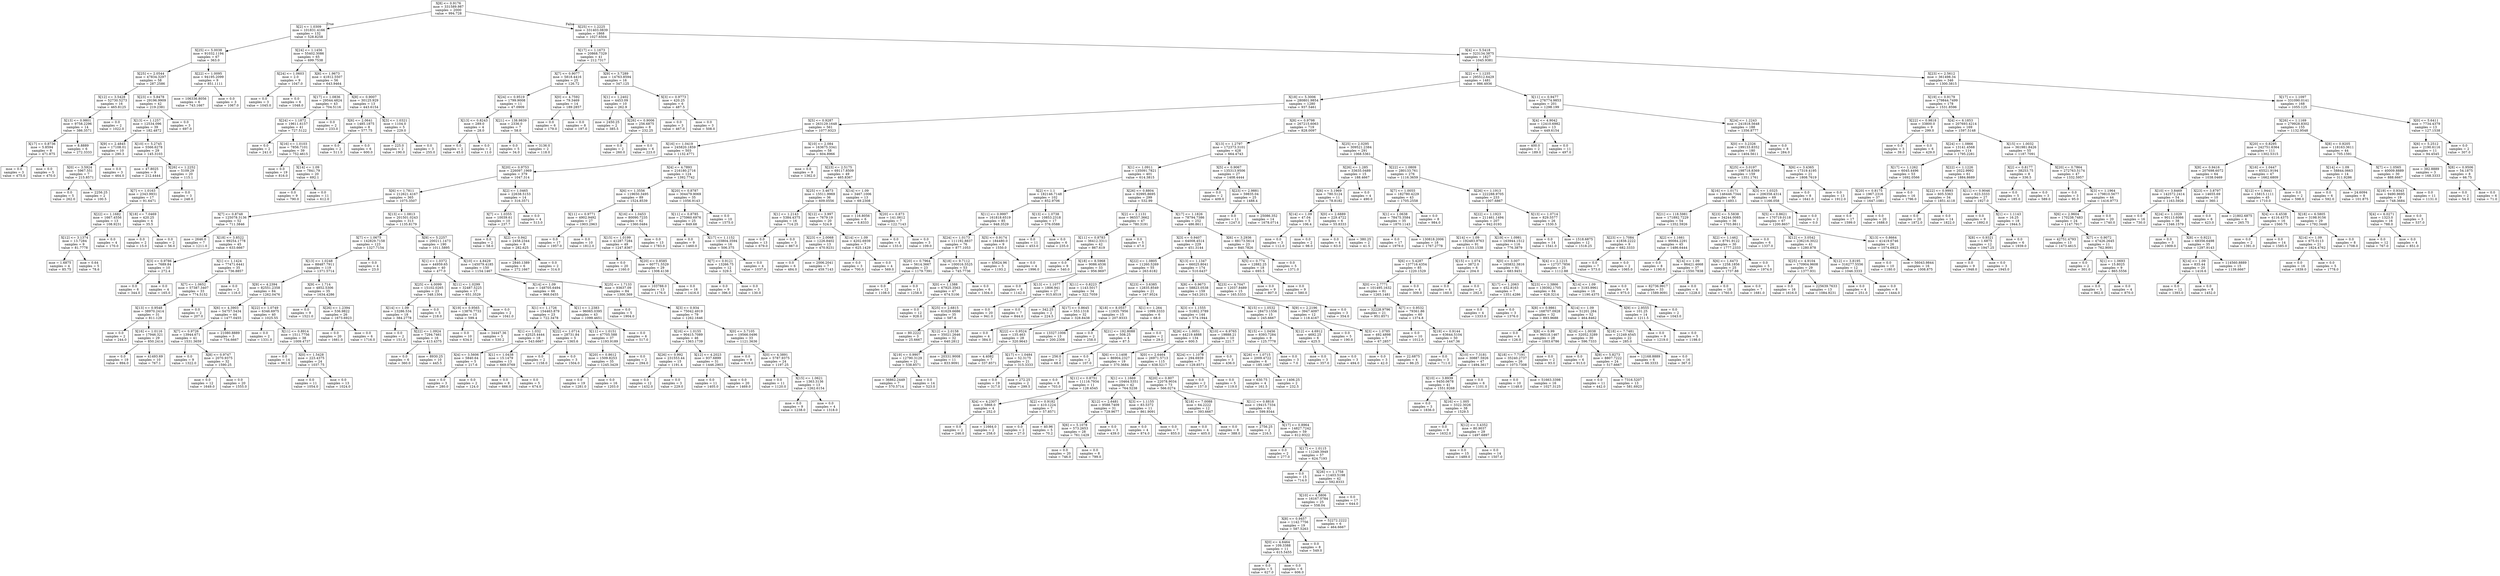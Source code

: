 digraph Tree {
node [shape=box] ;
0 [label="X[8] <= 0.9176\nmse = 331589.987\nsamples = 2000\nvalue = 994.728"] ;
1 [label="X[2] <= 1.0309\nmse = 101831.4166\nsamples = 132\nvalue = 528.8258"] ;
0 -> 1 [labeldistance=2.5, labelangle=45, headlabel="True"] ;
2 [label="X[25] <= 5.0038\nmse = 91032.1194\nsamples = 67\nvalue = 363.0"] ;
1 -> 2 ;
3 [label="X[25] <= 2.0544\nmse = 47834.3297\nsamples = 58\nvalue = 287.2586"] ;
2 -> 3 ;
4 [label="X[12] <= 3.5428\nmse = 52730.5273\nsamples = 16\nvalue = 465.8125"] ;
3 -> 4 ;
5 [label="X[13] <= 0.9801\nmse = 9758.2296\nsamples = 14\nvalue = 386.3571"] ;
4 -> 5 ;
6 [label="X[17] <= 0.8736\nmse = 5.8594\nsamples = 8\nvalue = 471.875"] ;
5 -> 6 ;
7 [label="mse = 0.0\nsamples = 3\nvalue = 475.0"] ;
6 -> 7 ;
8 [label="mse = 0.0\nsamples = 5\nvalue = 470.0"] ;
6 -> 8 ;
9 [label="mse = 8.8889\nsamples = 6\nvalue = 272.3333"] ;
5 -> 9 ;
10 [label="mse = 0.0\nsamples = 2\nvalue = 1022.0"] ;
4 -> 10 ;
11 [label="X[23] <= 5.8478\nmse = 29196.9909\nsamples = 42\nvalue = 219.2381"] ;
3 -> 11 ;
12 [label="X[13] <= 1.1257\nmse = 12534.096\nsamples = 39\nvalue = 182.4872"] ;
11 -> 12 ;
13 [label="X[9] <= 2.4845\nmse = 17108.01\nsamples = 10\nvalue = 290.3"] ;
12 -> 13 ;
14 [label="X[0] <= 3.5924\nmse = 5967.551\nsamples = 7\nvalue = 215.8571"] ;
13 -> 14 ;
15 [label="mse = 0.0\nsamples = 5\nvalue = 262.0"] ;
14 -> 15 ;
16 [label="mse = 2256.25\nsamples = 2\nvalue = 100.5"] ;
14 -> 16 ;
17 [label="mse = 0.0\nsamples = 3\nvalue = 464.0"] ;
13 -> 17 ;
18 [label="X[10] <= 5.2745\nmse = 5566.6278\nsamples = 29\nvalue = 145.3103"] ;
12 -> 18 ;
19 [label="mse = 47.8025\nsamples = 9\nvalue = 212.4444"] ;
18 -> 19 ;
20 [label="X[26] <= 1.2252\nmse = 5109.29\nsamples = 20\nvalue = 115.1"] ;
18 -> 20 ;
21 [label="X[7] <= 1.0163\nmse = 2343.9931\nsamples = 17\nvalue = 91.6471"] ;
20 -> 21 ;
22 [label="X[22] <= 1.1682\nmse = 1667.4556\nsamples = 13\nvalue = 108.9231"] ;
21 -> 22 ;
23 [label="X[12] <= 3.1374\nmse = 13.7284\nsamples = 9\nvalue = 81.7778"] ;
22 -> 23 ;
24 [label="mse = 1.6875\nsamples = 4\nvalue = 85.75"] ;
23 -> 24 ;
25 [label="mse = 0.64\nsamples = 5\nvalue = 78.6"] ;
23 -> 25 ;
26 [label="mse = 0.0\nsamples = 4\nvalue = 170.0"] ;
22 -> 26 ;
27 [label="X[18] <= 7.0469\nmse = 420.25\nsamples = 4\nvalue = 35.5"] ;
21 -> 27 ;
28 [label="mse = 0.0\nsamples = 2\nvalue = 15.0"] ;
27 -> 28 ;
29 [label="mse = 0.0\nsamples = 2\nvalue = 56.0"] ;
27 -> 29 ;
30 [label="mse = 0.0\nsamples = 3\nvalue = 248.0"] ;
20 -> 30 ;
31 [label="mse = 0.0\nsamples = 3\nvalue = 697.0"] ;
11 -> 31 ;
32 [label="X[22] <= 1.0095\nmse = 94195.2099\nsamples = 9\nvalue = 851.1111"] ;
2 -> 32 ;
33 [label="mse = 106336.8056\nsamples = 6\nvalue = 743.1667"] ;
32 -> 33 ;
34 [label="mse = 0.0\nsamples = 3\nvalue = 1067.0"] ;
32 -> 34 ;
35 [label="X[24] <= 1.1456\nmse = 55402.3086\nsamples = 65\nvalue = 699.7538"] ;
1 -> 35 ;
36 [label="X[24] <= 1.0603\nmse = 2.0\nsamples = 9\nvalue = 1047.0"] ;
35 -> 36 ;
37 [label="mse = 0.0\nsamples = 3\nvalue = 1045.0"] ;
36 -> 37 ;
38 [label="mse = 0.0\nsamples = 6\nvalue = 1048.0"] ;
36 -> 38 ;
39 [label="X[6] <= 1.9673\nmse = 41812.5507\nsamples = 56\nvalue = 643.9464"] ;
35 -> 39 ;
40 [label="X[17] <= 1.0836\nmse = 29544.4824\nsamples = 43\nvalue = 704.5116"] ;
39 -> 40 ;
41 [label="X[24] <= 1.1872\nmse = 19611.6157\nsamples = 41\nvalue = 727.5122"] ;
40 -> 41 ;
42 [label="mse = 0.0\nsamples = 2\nvalue = 241.0"] ;
41 -> 42 ;
43 [label="X[16] <= 1.0103\nmse = 7856.7101\nsamples = 39\nvalue = 752.4615"] ;
41 -> 43 ;
44 [label="mse = 0.0\nsamples = 19\nvalue = 816.0"] ;
43 -> 44 ;
45 [label="X[14] <= 1.09\nmse = 7841.79\nsamples = 20\nvalue = 692.1"] ;
43 -> 45 ;
46 [label="mse = 0.0\nsamples = 9\nvalue = 790.0"] ;
45 -> 46 ;
47 [label="mse = 0.0\nsamples = 11\nvalue = 612.0"] ;
45 -> 47 ;
48 [label="mse = 0.0\nsamples = 2\nvalue = 233.0"] ;
40 -> 48 ;
49 [label="X[8] <= 0.9007\nmse = 30125.929\nsamples = 13\nvalue = 443.6154"] ;
39 -> 49 ;
50 [label="X[6] <= 2.0641\nmse = 1485.1875\nsamples = 8\nvalue = 577.75"] ;
49 -> 50 ;
51 [label="mse = 0.0\nsamples = 2\nvalue = 511.0"] ;
50 -> 51 ;
52 [label="mse = 0.0\nsamples = 6\nvalue = 600.0"] ;
50 -> 52 ;
53 [label="X[3] <= 1.0321\nmse = 1104.0\nsamples = 5\nvalue = 229.0"] ;
49 -> 53 ;
54 [label="mse = 225.0\nsamples = 2\nvalue = 190.0"] ;
53 -> 54 ;
55 [label="mse = 0.0\nsamples = 3\nvalue = 255.0"] ;
53 -> 55 ;
56 [label="X[25] <= 1.2225\nmse = 331403.0839\nsamples = 1868\nvalue = 1027.6504"] ;
0 -> 56 [labeldistance=2.5, labelangle=-45, headlabel="False"] ;
57 [label="X[17] <= 1.1673\nmse = 20868.7329\nsamples = 41\nvalue = 212.7317"] ;
56 -> 57 ;
58 [label="X[7] <= 0.9077\nmse = 5818.4416\nsamples = 25\nvalue = 126.72"] ;
57 -> 58 ;
59 [label="X[24] <= 0.9519\nmse = 1799.9008\nsamples = 11\nvalue = 47.0909"] ;
58 -> 59 ;
60 [label="X[13] <= 0.8243\nmse = 289.0\nsamples = 4\nvalue = 28.0"] ;
59 -> 60 ;
61 [label="mse = 0.0\nsamples = 2\nvalue = 45.0"] ;
60 -> 61 ;
62 [label="mse = 0.0\nsamples = 2\nvalue = 11.0"] ;
60 -> 62 ;
63 [label="X[21] <= 138.9839\nmse = 2336.0\nsamples = 7\nvalue = 58.0"] ;
59 -> 63 ;
64 [label="mse = 0.0\nsamples = 5\nvalue = 34.0"] ;
63 -> 64 ;
65 [label="mse = 3136.0\nsamples = 2\nvalue = 118.0"] ;
63 -> 65 ;
66 [label="X[0] <= 4.7592\nmse = 79.3469\nsamples = 14\nvalue = 189.2857"] ;
58 -> 66 ;
67 [label="mse = 0.0\nsamples = 6\nvalue = 179.0"] ;
66 -> 67 ;
68 [label="mse = 0.0\nsamples = 8\nvalue = 197.0"] ;
66 -> 68 ;
69 [label="X[9] <= 3.7289\nmse = 14763.8594\nsamples = 16\nvalue = 347.125"] ;
57 -> 69 ;
70 [label="X[1] <= 1.2402\nmse = 4453.09\nsamples = 10\nvalue = 262.9"] ;
69 -> 70 ;
71 [label="mse = 2450.25\nsamples = 2\nvalue = 385.5"] ;
70 -> 71 ;
72 [label="X[26] <= 0.9006\nmse = 256.6875\nsamples = 8\nvalue = 232.25"] ;
70 -> 72 ;
73 [label="mse = 0.0\nsamples = 2\nvalue = 260.0"] ;
72 -> 73 ;
74 [label="mse = 0.0\nsamples = 6\nvalue = 223.0"] ;
72 -> 74 ;
75 [label="X[3] <= 0.9773\nmse = 420.25\nsamples = 6\nvalue = 487.5"] ;
69 -> 75 ;
76 [label="mse = 0.0\nsamples = 3\nvalue = 467.0"] ;
75 -> 76 ;
77 [label="mse = 0.0\nsamples = 3\nvalue = 508.0"] ;
75 -> 77 ;
78 [label="X[4] <= 5.5418\nmse = 323134.3875\nsamples = 1827\nvalue = 1045.9381"] ;
56 -> 78 ;
79 [label="X[2] <= 1.1235\nmse = 295512.6429\nsamples = 1481\nvalue = 986.4936"] ;
78 -> 79 ;
80 [label="X[18] <= 5.3006\nmse = 280801.9854\nsamples = 1280\nvalue = 937.5461"] ;
79 -> 80 ;
81 [label="X[5] <= 0.9287\nmse = 263129.1648\nsamples = 561\nvalue = 1077.9323"] ;
80 -> 81 ;
82 [label="X[16] <= 1.0419\nmse = 245820.1859\nsamples = 503\nvalue = 1132.4771"] ;
81 -> 82 ;
83 [label="X[20] <= 0.9753\nmse = 226097.1969\nsamples = 379\nvalue = 1047.314"] ;
82 -> 83 ;
84 [label="X[6] <= 1.7811\nmse = 212621.4167\nsamples = 365\nvalue = 1075.3507"] ;
83 -> 84 ;
85 [label="X[7] <= 0.8748\nmse = 125078.3136\nsamples = 52\nvalue = 711.3846"] ;
84 -> 85 ;
86 [label="mse = 2646.0\nsamples = 7\nvalue = 1211.0"] ;
85 -> 86 ;
87 [label="X[18] <= 3.8522\nmse = 99254.1778\nsamples = 45\nvalue = 633.6667"] ;
85 -> 87 ;
88 [label="X[3] <= 0.9786\nmse = 7689.84\nsamples = 10\nvalue = 272.4"] ;
87 -> 88 ;
89 [label="mse = 0.0\nsamples = 6\nvalue = 344.0"] ;
88 -> 89 ;
90 [label="mse = 0.0\nsamples = 4\nvalue = 165.0"] ;
88 -> 90 ;
91 [label="X[1] <= 1.1424\nmse = 77471.6441\nsamples = 35\nvalue = 736.8857"] ;
87 -> 91 ;
92 [label="X[7] <= 1.0652\nmse = 57387.3407\nsamples = 33\nvalue = 774.5152"] ;
91 -> 92 ;
93 [label="X[13] <= 0.9548\nmse = 38970.2414\nsamples = 31\nvalue = 811.129"] ;
92 -> 93 ;
94 [label="mse = 0.0\nsamples = 2\nvalue = 244.0"] ;
93 -> 94 ;
95 [label="X[16] <= 1.0116\nmse = 17946.321\nsamples = 29\nvalue = 850.2414"] ;
93 -> 95 ;
96 [label="mse = 0.0\nsamples = 19\nvalue = 894.0"] ;
95 -> 96 ;
97 [label="mse = 41493.69\nsamples = 10\nvalue = 767.1"] ;
95 -> 97 ;
98 [label="mse = 0.0\nsamples = 2\nvalue = 207.0"] ;
92 -> 98 ;
99 [label="mse = 0.0\nsamples = 2\nvalue = 116.0"] ;
91 -> 99 ;
100 [label="X[13] <= 1.0813\nmse = 201501.0243\nsamples = 313\nvalue = 1135.8179"] ;
84 -> 100 ;
101 [label="X[7] <= 1.0675\nmse = 142829.7158\nsamples = 123\nvalue = 1327.7154"] ;
100 -> 101 ;
102 [label="X[13] <= 1.0248\nmse = 88487.7911\nsamples = 119\nvalue = 1371.5714"] ;
101 -> 102 ;
103 [label="X[9] <= 4.2394\nmse = 82551.2358\nsamples = 84\nvalue = 1262.0476"] ;
102 -> 103 ;
104 [label="X[6] <= 4.3903\nmse = 54757.5434\nsamples = 44\nvalue = 1477.0455"] ;
103 -> 104 ;
105 [label="X[7] <= 0.9726\nmse = 13944.671\nsamples = 41\nvalue = 1531.3659"] ;
104 -> 105 ;
106 [label="mse = 0.0\nsamples = 9\nvalue = 1322.0"] ;
105 -> 106 ;
107 [label="X[8] <= 0.9747\nmse = 2070.9375\nsamples = 32\nvalue = 1590.25"] ;
105 -> 107 ;
108 [label="mse = 0.0\nsamples = 12\nvalue = 1649.0"] ;
107 -> 108 ;
109 [label="mse = 0.0\nsamples = 20\nvalue = 1555.0"] ;
107 -> 109 ;
110 [label="mse = 21080.8889\nsamples = 3\nvalue = 734.6667"] ;
104 -> 110 ;
111 [label="X[22] <= 1.0749\nmse = 6346.6975\nsamples = 40\nvalue = 1025.55"] ;
103 -> 111 ;
112 [label="mse = 0.0\nsamples = 2\nvalue = 1331.0"] ;
111 -> 112 ;
113 [label="X[11] <= 0.8914\nmse = 1511.7756\nsamples = 38\nvalue = 1009.4737"] ;
111 -> 113 ;
114 [label="mse = 0.0\nsamples = 14\nvalue = 961.0"] ;
113 -> 114 ;
115 [label="X[0] <= 1.5428\nmse = 223.4375\nsamples = 24\nvalue = 1037.75"] ;
113 -> 115 ;
116 [label="mse = 0.0\nsamples = 11\nvalue = 1054.0"] ;
115 -> 116 ;
117 [label="mse = 0.0\nsamples = 13\nvalue = 1024.0"] ;
115 -> 117 ;
118 [label="X[9] <= 1.714\nmse = 4852.5306\nsamples = 35\nvalue = 1634.4286"] ;
102 -> 118 ;
119 [label="mse = 0.0\nsamples = 9\nvalue = 1521.0"] ;
118 -> 119 ;
120 [label="X[26] <= 1.2394\nmse = 536.9822\nsamples = 26\nvalue = 1673.6923"] ;
118 -> 120 ;
121 [label="mse = 0.0\nsamples = 20\nvalue = 1661.0"] ;
120 -> 121 ;
122 [label="mse = 0.0\nsamples = 6\nvalue = 1716.0"] ;
120 -> 122 ;
123 [label="mse = 0.0\nsamples = 4\nvalue = 23.0"] ;
101 -> 123 ;
124 [label="X[9] <= 5.2257\nmse = 200211.1473\nsamples = 190\nvalue = 1011.5895"] ;
100 -> 124 ;
125 [label="X[1] <= 1.0372\nmse = 44959.65\nsamples = 40\nvalue = 477.0"] ;
124 -> 125 ;
126 [label="X[25] <= 4.0099\nmse = 15102.0265\nsamples = 23\nvalue = 348.1304"] ;
125 -> 126 ;
127 [label="X[14] <= 1.09\nmse = 13286.534\nsamples = 18\nvalue = 384.2778"] ;
126 -> 127 ;
128 [label="mse = 0.0\nsamples = 2\nvalue = 151.0"] ;
127 -> 128 ;
129 [label="X[22] <= 1.0924\nmse = 7294.7461\nsamples = 16\nvalue = 413.4375"] ;
127 -> 129 ;
130 [label="mse = 0.0\nsamples = 6\nvalue = 360.0"] ;
129 -> 130 ;
131 [label="mse = 8930.25\nsamples = 10\nvalue = 445.5"] ;
129 -> 131 ;
132 [label="mse = 0.0\nsamples = 5\nvalue = 218.0"] ;
126 -> 132 ;
133 [label="X[11] <= 1.0299\nmse = 32487.5225\nsamples = 17\nvalue = 651.3529"] ;
125 -> 133 ;
134 [label="X[19] <= 0.9565\nmse = 13876.7733\nsamples = 15\nvalue = 599.4"] ;
133 -> 134 ;
135 [label="mse = 0.0\nsamples = 10\nvalue = 634.0"] ;
134 -> 135 ;
136 [label="mse = 34447.36\nsamples = 5\nvalue = 530.2"] ;
134 -> 136 ;
137 [label="mse = 0.0\nsamples = 2\nvalue = 1041.0"] ;
133 -> 137 ;
138 [label="X[10] <= 4.8429\nmse = 145079.4185\nsamples = 150\nvalue = 1154.1467"] ;
124 -> 138 ;
139 [label="X[14] <= 1.09\nmse = 148705.6494\nsamples = 66\nvalue = 968.0455"] ;
138 -> 139 ;
140 [label="X[1] <= 1.1726\nmse = 154463.879\nsamples = 23\nvalue = 722.3478"] ;
139 -> 140 ;
141 [label="X[1] <= 1.032\nmse = 42525.4444\nsamples = 18\nvalue = 543.6667"] ;
140 -> 141 ;
142 [label="X[4] <= 3.5606\nmse = 5840.64\nsamples = 5\nvalue = 217.6"] ;
141 -> 142 ;
143 [label="mse = 0.0\nsamples = 3\nvalue = 280.0"] ;
142 -> 143 ;
144 [label="mse = 0.0\nsamples = 2\nvalue = 124.0"] ;
142 -> 144 ;
145 [label="X[1] <= 1.0438\nmse = 15.1479\nsamples = 13\nvalue = 669.0769"] ;
141 -> 145 ;
146 [label="mse = 0.0\nsamples = 8\nvalue = 666.0"] ;
145 -> 146 ;
147 [label="mse = 0.0\nsamples = 5\nvalue = 674.0"] ;
145 -> 147 ;
148 [label="X[22] <= 1.0714\nmse = 28731.84\nsamples = 5\nvalue = 1365.6"] ;
140 -> 148 ;
149 [label="mse = 0.0\nsamples = 2\nvalue = 1158.0"] ;
148 -> 149 ;
150 [label="mse = 0.0\nsamples = 3\nvalue = 1504.0"] ;
148 -> 150 ;
151 [label="X[1] <= 1.2383\nmse = 96065.0395\nsamples = 43\nvalue = 1099.4651"] ;
139 -> 151 ;
152 [label="X[11] <= 1.0151\nmse = 47705.588\nsamples = 37\nvalue = 1193.9189"] ;
151 -> 152 ;
153 [label="X[20] <= 0.8612\nmse = 1509.8253\nsamples = 35\nvalue = 1245.3429"] ;
152 -> 153 ;
154 [label="mse = 0.0\nsamples = 19\nvalue = 1281.0"] ;
153 -> 154 ;
155 [label="mse = 0.0\nsamples = 16\nvalue = 1203.0"] ;
153 -> 155 ;
156 [label="mse = 0.0\nsamples = 2\nvalue = 294.0"] ;
152 -> 156 ;
157 [label="mse = 0.0\nsamples = 6\nvalue = 517.0"] ;
151 -> 157 ;
158 [label="X[25] <= 1.7133\nmse = 93637.09\nsamples = 84\nvalue = 1300.369"] ;
138 -> 158 ;
159 [label="mse = 0.0\nsamples = 5\nvalue = 1904.0"] ;
158 -> 159 ;
160 [label="X[3] <= 0.934\nmse = 75042.4919\nsamples = 79\nvalue = 1262.1646"] ;
158 -> 160 ;
161 [label="X[16] <= 1.0155\nmse = 90415.7089\nsamples = 46\nvalue = 1363.1739"] ;
160 -> 161 ;
162 [label="X[26] <= 0.992\nmse = 231553.44\nsamples = 15\nvalue = 1191.4"] ;
161 -> 162 ;
163 [label="mse = 0.0\nsamples = 12\nvalue = 1432.0"] ;
162 -> 163 ;
164 [label="mse = 0.0\nsamples = 3\nvalue = 229.0"] ;
162 -> 164 ;
165 [label="X[12] <= 4.2023\nmse = 937.6899\nsamples = 31\nvalue = 1446.2903"] ;
161 -> 165 ;
166 [label="mse = 0.0\nsamples = 11\nvalue = 1405.0"] ;
165 -> 166 ;
167 [label="mse = 0.0\nsamples = 20\nvalue = 1469.0"] ;
165 -> 167 ;
168 [label="X[0] <= 3.7105\nmse = 19566.0496\nsamples = 33\nvalue = 1121.3636"] ;
160 -> 168 ;
169 [label="mse = 0.0\nsamples = 9\nvalue = 919.0"] ;
168 -> 169 ;
170 [label="X[0] <= 4.3891\nmse = 5787.9375\nsamples = 24\nvalue = 1197.25"] ;
168 -> 170 ;
171 [label="mse = 0.0\nsamples = 11\nvalue = 1120.0"] ;
170 -> 171 ;
172 [label="X[15] <= 1.0621\nmse = 1363.3136\nsamples = 13\nvalue = 1262.6154"] ;
170 -> 172 ;
173 [label="mse = 0.0\nsamples = 9\nvalue = 1238.0"] ;
172 -> 173 ;
174 [label="mse = 0.0\nsamples = 4\nvalue = 1318.0"] ;
172 -> 174 ;
175 [label="X[2] <= 1.0465\nmse = 22638.5153\nsamples = 14\nvalue = 316.3571"] ;
83 -> 175 ;
176 [label="X[7] <= 1.0355\nmse = 10039.61\nsamples = 10\nvalue = 237.7"] ;
175 -> 176 ;
177 [label="mse = 0.0\nsamples = 2\nvalue = 58.0"] ;
176 -> 177 ;
178 [label="X[2] <= 0.942\nmse = 2458.2344\nsamples = 8\nvalue = 282.625"] ;
176 -> 178 ;
179 [label="mse = 2840.1389\nsamples = 6\nvalue = 272.1667"] ;
178 -> 179 ;
180 [label="mse = 0.0\nsamples = 2\nvalue = 314.0"] ;
178 -> 180 ;
181 [label="mse = 0.0\nsamples = 4\nvalue = 513.0"] ;
175 -> 181 ;
182 [label="X[4] <= 4.7893\nmse = 216180.2716\nsamples = 124\nvalue = 1392.7742"] ;
82 -> 182 ;
183 [label="X[6] <= 1.3556\nmse = 119650.3495\nsamples = 89\nvalue = 1524.8539"] ;
182 -> 183 ;
184 [label="X[11] <= 0.9771\nmse = 4902.9492\nsamples = 27\nvalue = 1903.2963"] ;
183 -> 184 ;
185 [label="mse = 0.0\nsamples = 17\nvalue = 1957.0"] ;
184 -> 185 ;
186 [label="mse = 0.0\nsamples = 10\nvalue = 1812.0"] ;
184 -> 186 ;
187 [label="X[16] <= 1.0453\nmse = 80090.7235\nsamples = 62\nvalue = 1360.0484"] ;
183 -> 187 ;
188 [label="X[15] <= 1.0199\nmse = 41287.7284\nsamples = 49\nvalue = 1247.8367"] ;
187 -> 188 ;
189 [label="mse = 0.0\nsamples = 20\nvalue = 1160.0"] ;
188 -> 189 ;
190 [label="X[20] <= 0.8585\nmse = 60771.5529\nsamples = 29\nvalue = 1308.4138"] ;
188 -> 190 ;
191 [label="mse = 103788.0\nsamples = 13\nvalue = 1176.0"] ;
190 -> 191 ;
192 [label="mse = 0.0\nsamples = 16\nvalue = 1416.0"] ;
190 -> 192 ;
193 [label="mse = 0.0\nsamples = 13\nvalue = 1783.0"] ;
187 -> 193 ;
194 [label="X[20] <= 0.8787\nmse = 304479.9069\nsamples = 35\nvalue = 1056.9143"] ;
182 -> 194 ;
195 [label="X[11] <= 0.8785\nmse = 275960.6976\nsamples = 25\nvalue = 849.68"] ;
194 -> 195 ;
196 [label="mse = 0.0\nsamples = 9\nvalue = 1460.0"] ;
195 -> 196 ;
197 [label="X[17] <= 1.1152\nmse = 103804.3594\nsamples = 16\nvalue = 506.375"] ;
195 -> 197 ;
198 [label="X[7] <= 0.9121\nmse = 13266.75\nsamples = 12\nvalue = 329.5"] ;
197 -> 198 ;
199 [label="mse = 0.0\nsamples = 9\nvalue = 396.0"] ;
198 -> 199 ;
200 [label="mse = 0.0\nsamples = 3\nvalue = 130.0"] ;
198 -> 200 ;
201 [label="mse = 0.0\nsamples = 4\nvalue = 1037.0"] ;
197 -> 201 ;
202 [label="mse = 0.0\nsamples = 10\nvalue = 1575.0"] ;
194 -> 202 ;
203 [label="X[10] <= 2.084\nmse = 163675.3341\nsamples = 58\nvalue = 604.8966"] ;
81 -> 203 ;
204 [label="mse = 0.0\nsamples = 9\nvalue = 1362.0"] ;
203 -> 204 ;
205 [label="X[23] <= 2.5175\nmse = 69117.8509\nsamples = 49\nvalue = 465.8367"] ;
203 -> 205 ;
206 [label="X[25] <= 3.4673\nmse = 15511.9969\nsamples = 36\nvalue = 609.0556"] ;
205 -> 206 ;
207 [label="X[1] <= 1.2143\nmse = 5384.4375\nsamples = 16\nvalue = 714.25"] ;
206 -> 207 ;
208 [label="mse = 0.0\nsamples = 13\nvalue = 679.0"] ;
207 -> 208 ;
209 [label="mse = 0.0\nsamples = 3\nvalue = 867.0"] ;
207 -> 209 ;
210 [label="X[12] <= 3.997\nmse = 7679.19\nsamples = 20\nvalue = 524.9"] ;
206 -> 210 ;
211 [label="X[23] <= 2.0068\nmse = 1226.8402\nsamples = 13\nvalue = 470.9231"] ;
210 -> 211 ;
212 [label="mse = 0.0\nsamples = 6\nvalue = 484.0"] ;
211 -> 212 ;
213 [label="mse = 2006.2041\nsamples = 7\nvalue = 459.7143"] ;
211 -> 213 ;
214 [label="X[14] <= 1.09\nmse = 4202.6939\nsamples = 7\nvalue = 625.1429"] ;
210 -> 214 ;
215 [label="mse = 0.0\nsamples = 3\nvalue = 700.0"] ;
214 -> 215 ;
216 [label="mse = 0.0\nsamples = 4\nvalue = 569.0"] ;
214 -> 216 ;
217 [label="X[14] <= 1.09\nmse = 3467.1006\nsamples = 13\nvalue = 69.2308"] ;
205 -> 217 ;
218 [label="mse = 116.8056\nsamples = 6\nvalue = 6.8333"] ;
217 -> 218 ;
219 [label="X[20] <= 0.873\nmse = 141.0612\nsamples = 7\nvalue = 122.7143"] ;
217 -> 219 ;
220 [label="mse = 0.0\nsamples = 4\nvalue = 133.0"] ;
219 -> 220 ;
221 [label="mse = 0.0\nsamples = 3\nvalue = 109.0"] ;
219 -> 221 ;
222 [label="X[8] <= 0.9798\nmse = 267215.6063\nsamples = 719\nvalue = 828.0097"] ;
80 -> 222 ;
223 [label="X[13] <= 1.2797\nmse = 172373.3101\nsamples = 428\nvalue = 664.4743"] ;
222 -> 223 ;
224 [label="X[1] <= 1.0911\nmse = 135091.7821\nsamples = 401\nvalue = 614.3815"] ;
223 -> 224 ;
225 [label="X[2] <= 1.1\nmse = 182146.7148\nsamples = 102\nvalue = 852.9706"] ;
224 -> 225 ;
226 [label="X[11] <= 0.9997\nmse = 161818.6519\nsamples = 85\nvalue = 948.3529"] ;
225 -> 226 ;
227 [label="X[24] <= 1.0173\nmse = 111192.8837\nsamples = 76\nvalue = 877.1053"] ;
226 -> 227 ;
228 [label="X[20] <= 0.7964\nmse = 5614.3667\nsamples = 23\nvalue = 1179.7391"] ;
227 -> 228 ;
229 [label="mse = 0.0\nsamples = 12\nvalue = 1108.0"] ;
228 -> 229 ;
230 [label="mse = 0.0\nsamples = 11\nvalue = 1258.0"] ;
228 -> 230 ;
231 [label="X[18] <= 9.7112\nmse = 100016.5525\nsamples = 53\nvalue = 745.7736"] ;
227 -> 231 ;
232 [label="X[0] <= 1.1388\nmse = 67925.3563\nsamples = 47\nvalue = 674.5106"] ;
231 -> 232 ;
233 [label="mse = 0.0\nsamples = 12\nvalue = 928.0"] ;
232 -> 233 ;
234 [label="X[25] <= 2.6815\nmse = 61629.6686\nsamples = 35\nvalue = 587.6"] ;
232 -> 234 ;
235 [label="mse = 80.2222\nsamples = 3\nvalue = 25.6667"] ;
234 -> 235 ;
236 [label="X[12] <= 2.0158\nmse = 35021.2646\nsamples = 32\nvalue = 640.2812"] ;
234 -> 236 ;
237 [label="X[19] <= 0.9907\nmse = 12790.3129\nsamples = 21\nvalue = 538.8571"] ;
236 -> 237 ;
238 [label="mse = 36862.2449\nsamples = 7\nvalue = 570.5714"] ;
237 -> 238 ;
239 [label="mse = 0.0\nsamples = 14\nvalue = 523.0"] ;
237 -> 239 ;
240 [label="mse = 20331.9008\nsamples = 11\nvalue = 833.9091"] ;
236 -> 240 ;
241 [label="mse = 0.0\nsamples = 6\nvalue = 1304.0"] ;
231 -> 241 ;
242 [label="X[5] <= 0.9174\nmse = 184480.0\nsamples = 9\nvalue = 1550.0"] ;
226 -> 242 ;
243 [label="mse = 45624.96\nsamples = 5\nvalue = 1193.2"] ;
242 -> 243 ;
244 [label="mse = 0.0\nsamples = 4\nvalue = 1996.0"] ;
242 -> 244 ;
245 [label="X[13] <= 1.0738\nmse = 10853.2318\nsamples = 17\nvalue = 376.0588"] ;
225 -> 245 ;
246 [label="mse = 0.0\nsamples = 11\nvalue = 453.0"] ;
245 -> 246 ;
247 [label="mse = 0.0\nsamples = 6\nvalue = 235.0"] ;
245 -> 247 ;
248 [label="X[26] <= 0.8804\nmse = 92995.8695\nsamples = 299\nvalue = 532.99"] ;
224 -> 248 ;
249 [label="X[2] <= 1.1131\nmse = 96557.3662\nsamples = 47\nvalue = 780.3191"] ;
248 -> 249 ;
250 [label="X[11] <= 0.8783\nmse = 36412.3311\nsamples = 42\nvalue = 867.619"] ;
249 -> 250 ;
251 [label="mse = 0.0\nsamples = 9\nvalue = 540.0"] ;
250 -> 251 ;
252 [label="X[18] <= 8.5968\nmse = 9086.4536\nsamples = 33\nvalue = 956.9697"] ;
250 -> 252 ;
253 [label="mse = 0.0\nsamples = 6\nvalue = 1142.0"] ;
252 -> 253 ;
254 [label="X[13] <= 1.1077\nmse = 1806.941\nsamples = 27\nvalue = 915.8519"] ;
252 -> 254 ;
255 [label="mse = 0.0\nsamples = 20\nvalue = 941.0"] ;
254 -> 255 ;
256 [label="mse = 0.0\nsamples = 7\nvalue = 844.0"] ;
254 -> 256 ;
257 [label="mse = 0.0\nsamples = 5\nvalue = 47.0"] ;
249 -> 257 ;
258 [label="X[17] <= 1.1826\nmse = 78794.7386\nsamples = 252\nvalue = 486.8611"] ;
248 -> 258 ;
259 [label="X[3] <= 0.9407\nmse = 64008.4514\nsamples = 229\nvalue = 451.3144"] ;
258 -> 259 ;
260 [label="X[22] <= 1.0805\nmse = 11260.5269\nsamples = 55\nvalue = 263.6182"] ;
259 -> 260 ;
261 [label="X[11] <= 0.8223\nmse = 1143.5017\nsamples = 34\nvalue = 322.7059"] ;
260 -> 261 ;
262 [label="mse = 342.25\nsamples = 2\nvalue = 224.5"] ;
261 -> 262 ;
263 [label="X[17] <= 0.8645\nmse = 553.1318\nsamples = 32\nvalue = 328.8438"] ;
261 -> 263 ;
264 [label="mse = 0.0\nsamples = 4\nvalue = 384.0"] ;
263 -> 264 ;
265 [label="X[22] <= 0.9524\nmse = 135.463\nsamples = 28\nvalue = 320.9643"] ;
263 -> 265 ;
266 [label="mse = 4.4082\nsamples = 7\nvalue = 337.8571"] ;
265 -> 266 ;
267 [label="X[17] <= 1.0484\nmse = 52.3175\nsamples = 21\nvalue = 315.3333"] ;
265 -> 267 ;
268 [label="mse = 0.0\nsamples = 19\nvalue = 317.0"] ;
267 -> 268 ;
269 [label="mse = 272.25\nsamples = 2\nvalue = 299.5"] ;
267 -> 269 ;
270 [label="X[23] <= 3.6385\nmse = 12835.8549\nsamples = 21\nvalue = 167.9524"] ;
260 -> 270 ;
271 [label="X[18] <= 8.0557\nmse = 11935.7956\nsamples = 15\nvalue = 207.9333"] ;
270 -> 271 ;
272 [label="mse = 13327.1006\nsamples = 13\nvalue = 200.2308"] ;
271 -> 272 ;
273 [label="mse = 0.0\nsamples = 2\nvalue = 258.0"] ;
271 -> 273 ;
274 [label="X[1] <= 1.264\nmse = 1099.3333\nsamples = 6\nvalue = 68.0"] ;
270 -> 274 ;
275 [label="X[21] <= 192.8088\nmse = 508.25\nsamples = 4\nvalue = 87.5"] ;
274 -> 275 ;
276 [label="mse = 256.0\nsamples = 2\nvalue = 68.0"] ;
275 -> 276 ;
277 [label="mse = 0.0\nsamples = 2\nvalue = 107.0"] ;
275 -> 277 ;
278 [label="mse = 0.0\nsamples = 2\nvalue = 29.0"] ;
274 -> 278 ;
279 [label="X[13] <= 1.1347\nmse = 66025.8041\nsamples = 174\nvalue = 510.6437"] ;
259 -> 279 ;
280 [label="X[8] <= 0.9673\nmse = 58823.0538\nsamples = 159\nvalue = 543.2013"] ;
279 -> 280 ;
281 [label="X[3] <= 1.1555\nmse = 51802.3789\nsamples = 144\nvalue = 574.1944"] ;
280 -> 281 ;
282 [label="X[26] <= 1.0051\nmse = 44219.4888\nsamples = 134\nvalue = 600.5"] ;
281 -> 282 ;
283 [label="X[6] <= 1.1408\nmse = 86904.2327\nsamples = 19\nvalue = 370.3684"] ;
282 -> 283 ;
284 [label="mse = 0.0\nsamples = 8\nvalue = 703.0"] ;
283 -> 284 ;
285 [label="X[11] <= 0.8751\nmse = 11116.7934\nsamples = 11\nvalue = 128.4545"] ;
283 -> 285 ;
286 [label="X[4] <= 4.2307\nmse = 5868.0\nsamples = 4\nvalue = 252.0"] ;
285 -> 286 ;
287 [label="mse = 0.0\nsamples = 2\nvalue = 246.0"] ;
286 -> 287 ;
288 [label="mse = 11664.0\nsamples = 2\nvalue = 258.0"] ;
286 -> 288 ;
289 [label="X[2] <= 0.9182\nmse = 410.1224\nsamples = 7\nvalue = 57.8571"] ;
285 -> 289 ;
290 [label="mse = 0.0\nsamples = 2\nvalue = 27.0"] ;
289 -> 290 ;
291 [label="mse = 40.96\nsamples = 5\nvalue = 70.2"] ;
289 -> 291 ;
292 [label="X[0] <= 2.6464\nmse = 26971.5713\nsamples = 115\nvalue = 638.5217"] ;
282 -> 292 ;
293 [label="X[1] <= 1.1669\nmse = 10464.5351\nsamples = 42\nvalue = 764.5238"] ;
292 -> 293 ;
294 [label="X[12] <= 2.6481\nmse = 9588.7409\nsamples = 31\nvalue = 729.9677"] ;
293 -> 294 ;
295 [label="X[6] <= 5.1078\nmse = 573.2653\nsamples = 28\nvalue = 761.1429"] ;
294 -> 295 ;
296 [label="mse = 0.0\nsamples = 20\nvalue = 746.0"] ;
295 -> 296 ;
297 [label="mse = 0.0\nsamples = 8\nvalue = 799.0"] ;
295 -> 297 ;
298 [label="mse = 0.0\nsamples = 3\nvalue = 439.0"] ;
294 -> 298 ;
299 [label="X[3] <= 1.1155\nmse = 83.5372\nsamples = 11\nvalue = 861.9091"] ;
293 -> 299 ;
300 [label="mse = 0.0\nsamples = 4\nvalue = 874.0"] ;
299 -> 300 ;
301 [label="mse = 0.0\nsamples = 7\nvalue = 855.0"] ;
299 -> 301 ;
302 [label="X[20] <= 0.807\nmse = 22078.9034\nsamples = 73\nvalue = 566.0274"] ;
292 -> 302 ;
303 [label="X[18] <= 7.0088\nmse = 64.2222\nsamples = 12\nvalue = 393.6667"] ;
302 -> 303 ;
304 [label="mse = 0.0\nsamples = 4\nvalue = 405.0"] ;
303 -> 304 ;
305 [label="mse = 0.0\nsamples = 8\nvalue = 388.0"] ;
303 -> 305 ;
306 [label="X[11] <= 0.8818\nmse = 19415.7334\nsamples = 61\nvalue = 599.9344"] ;
302 -> 306 ;
307 [label="mse = 2756.25\nsamples = 2\nvalue = 216.5"] ;
306 -> 307 ;
308 [label="X[17] <= 0.8964\nmse = 14827.7242\nsamples = 59\nvalue = 612.9322"] ;
306 -> 308 ;
309 [label="mse = 0.0\nsamples = 2\nvalue = 277.0"] ;
308 -> 309 ;
310 [label="X[17] <= 1.0115\nmse = 11249.3949\nsamples = 57\nvalue = 624.7193"] ;
308 -> 310 ;
311 [label="mse = 0.0\nsamples = 15\nvalue = 714.0"] ;
310 -> 311 ;
312 [label="X[26] <= 1.1758\nmse = 11403.5198\nsamples = 42\nvalue = 592.8333"] ;
310 -> 312 ;
313 [label="X[10] <= 4.5806\nmse = 16167.0784\nsamples = 25\nvalue = 558.04"] ;
312 -> 313 ;
314 [label="X[8] <= 0.9457\nmse = 1142.7756\nsamples = 19\nvalue = 587.5263"] ;
313 -> 314 ;
315 [label="X[0] <= 4.6464\nmse = 109.3388\nsamples = 11\nvalue = 615.5455"] ;
314 -> 315 ;
316 [label="mse = 0.0\nsamples = 5\nvalue = 627.0"] ;
315 -> 316 ;
317 [label="mse = 0.0\nsamples = 6\nvalue = 606.0"] ;
315 -> 317 ;
318 [label="mse = 0.0\nsamples = 8\nvalue = 549.0"] ;
314 -> 318 ;
319 [label="mse = 52272.2222\nsamples = 6\nvalue = 464.6667"] ;
313 -> 319 ;
320 [label="mse = 0.0\nsamples = 17\nvalue = 644.0"] ;
312 -> 320 ;
321 [label="X[10] <= 6.9765\nmse = 19888.21\nsamples = 10\nvalue = 221.7"] ;
281 -> 321 ;
322 [label="X[24] <= 1.1078\nmse = 294.6939\nsamples = 7\nvalue = 129.8571"] ;
321 -> 322 ;
323 [label="mse = 0.0\nsamples = 2\nvalue = 157.0"] ;
322 -> 323 ;
324 [label="mse = 0.0\nsamples = 5\nvalue = 119.0"] ;
322 -> 324 ;
325 [label="mse = 0.0\nsamples = 3\nvalue = 436.0"] ;
321 -> 325 ;
326 [label="X[15] <= 1.0532\nmse = 28473.1556\nsamples = 15\nvalue = 245.6667"] ;
280 -> 326 ;
327 [label="X[15] <= 1.0456\nmse = 8393.7284\nsamples = 9\nvalue = 125.7778"] ;
326 -> 327 ;
328 [label="X[26] <= 1.0715\nmse = 2009.4722\nsamples = 6\nvalue = 185.1667"] ;
327 -> 328 ;
329 [label="mse = 630.75\nsamples = 4\nvalue = 161.5"] ;
328 -> 329 ;
330 [label="mse = 1406.25\nsamples = 2\nvalue = 232.5"] ;
328 -> 330 ;
331 [label="mse = 0.0\nsamples = 3\nvalue = 7.0"] ;
327 -> 331 ;
332 [label="X[12] <= 4.6912\nmse = 4692.25\nsamples = 6\nvalue = 425.5"] ;
326 -> 332 ;
333 [label="mse = 0.0\nsamples = 3\nvalue = 357.0"] ;
332 -> 333 ;
334 [label="mse = 0.0\nsamples = 3\nvalue = 494.0"] ;
332 -> 334 ;
335 [label="X[23] <= 4.7047\nmse = 12037.8489\nsamples = 15\nvalue = 165.5333"] ;
279 -> 335 ;
336 [label="X[9] <= 2.2196\nmse = 3947.4097\nsamples = 12\nvalue = 118.4167"] ;
335 -> 336 ;
337 [label="mse = 0.0\nsamples = 5\nvalue = 190.0"] ;
336 -> 337 ;
338 [label="X[3] <= 1.0785\nmse = 492.4898\nsamples = 7\nvalue = 67.2857"] ;
336 -> 338 ;
339 [label="mse = 0.0\nsamples = 3\nvalue = 42.0"] ;
338 -> 339 ;
340 [label="mse = 22.6875\nsamples = 4\nvalue = 86.25"] ;
338 -> 340 ;
341 [label="mse = 0.0\nsamples = 3\nvalue = 354.0"] ;
335 -> 341 ;
342 [label="X[6] <= 3.2936\nmse = 88173.5614\nsamples = 23\nvalue = 840.7826"] ;
258 -> 342 ;
343 [label="X[5] <= 0.774\nmse = 12882.25\nsamples = 18\nvalue = 693.5"] ;
342 -> 343 ;
344 [label="mse = 0.0\nsamples = 9\nvalue = 807.0"] ;
343 -> 344 ;
345 [label="mse = 0.0\nsamples = 9\nvalue = 580.0"] ;
343 -> 345 ;
346 [label="mse = 0.0\nsamples = 5\nvalue = 1371.0"] ;
342 -> 346 ;
347 [label="X[5] <= 0.9067\nmse = 135313.9506\nsamples = 27\nvalue = 1408.4444"] ;
223 -> 347 ;
348 [label="mse = 0.0\nsamples = 2\nvalue = 409.0"] ;
347 -> 348 ;
349 [label="X[23] <= 2.9881\nmse = 59835.04\nsamples = 25\nvalue = 1488.4"] ;
347 -> 349 ;
350 [label="mse = 0.0\nsamples = 11\nvalue = 1247.0"] ;
349 -> 350 ;
351 [label="mse = 25086.352\nsamples = 14\nvalue = 1678.0714"] ;
349 -> 351 ;
352 [label="X[25] <= 2.0295\nmse = 309521.2384\nsamples = 291\nvalue = 1068.5361"] ;
222 -> 352 ;
353 [label="X[26] <= 1.285\nmse = 33635.0489\nsamples = 15\nvalue = 188.4667"] ;
352 -> 353 ;
354 [label="X[6] <= 3.1969\nmse = 780.5124\nsamples = 11\nvalue = 78.8182"] ;
353 -> 354 ;
355 [label="X[14] <= 1.09\nmse = 47.04\nsamples = 5\nvalue = 106.4"] ;
354 -> 355 ;
356 [label="mse = 0.0\nsamples = 3\nvalue = 112.0"] ;
355 -> 356 ;
357 [label="mse = 0.0\nsamples = 2\nvalue = 98.0"] ;
355 -> 357 ;
358 [label="X[0] <= 2.6889\nmse = 229.4722\nsamples = 6\nvalue = 55.8333"] ;
354 -> 358 ;
359 [label="mse = 0.0\nsamples = 4\nvalue = 63.0"] ;
358 -> 359 ;
360 [label="mse = 380.25\nsamples = 2\nvalue = 41.5"] ;
358 -> 360 ;
361 [label="mse = 0.0\nsamples = 4\nvalue = 490.0"] ;
353 -> 361 ;
362 [label="X[22] <= 1.0809\nmse = 280133.761\nsamples = 276\nvalue = 1116.3659"] ;
352 -> 362 ;
363 [label="X[7] <= 1.0055\nmse = 182780.4229\nsamples = 43\nvalue = 1705.2558"] ;
362 -> 363 ;
364 [label="X[1] <= 1.0638\nmse = 78475.3584\nsamples = 35\nvalue = 1870.1143"] ;
363 -> 364 ;
365 [label="mse = 0.0\nsamples = 17\nvalue = 1979.0"] ;
364 -> 365 ;
366 [label="mse = 130818.2006\nsamples = 18\nvalue = 1767.2778"] ;
364 -> 366 ;
367 [label="mse = 0.0\nsamples = 8\nvalue = 984.0"] ;
363 -> 367 ;
368 [label="X[26] <= 1.1913\nmse = 222288.9705\nsamples = 233\nvalue = 1007.6867"] ;
362 -> 368 ;
369 [label="X[22] <= 1.1923\nmse = 211461.1494\nsamples = 207\nvalue = 942.0193"] ;
368 -> 369 ;
370 [label="X[14] <= 1.09\nmse = 192483.9763\nsamples = 91\nvalue = 1153.1538"] ;
369 -> 370 ;
371 [label="X[6] <= 5.4287\nmse = 137716.4354\nsamples = 85\nvalue = 1220.1529"] ;
370 -> 371 ;
372 [label="X[0] <= 2.7771\nmse = 101495.1632\nsamples = 81\nvalue = 1265.1481"] ;
371 -> 372 ;
373 [label="mse = 32228.9796\nsamples = 21\nvalue = 951.8571"] ;
372 -> 373 ;
374 [label="X[7] <= 0.9532\nmse = 79361.86\nsamples = 60\nvalue = 1374.8"] ;
372 -> 374 ;
375 [label="mse = 0.0\nsamples = 10\nvalue = 1012.0"] ;
374 -> 375 ;
376 [label="X[19] <= 0.9144\nmse = 63644.5104\nsamples = 50\nvalue = 1447.36"] ;
374 -> 376 ;
377 [label="mse = 0.0\nsamples = 3\nvalue = 711.0"] ;
376 -> 377 ;
378 [label="X[10] <= 7.3181\nmse = 30887.5926\nsamples = 47\nvalue = 1494.3617"] ;
376 -> 378 ;
379 [label="X[10] <= 3.8939\nmse = 9450.0678\nsamples = 41\nvalue = 1551.9268"] ;
378 -> 379 ;
380 [label="mse = 0.0\nsamples = 3\nvalue = 1836.0"] ;
379 -> 380 ;
381 [label="X[16] <= 1.005\nmse = 3322.3026\nsamples = 38\nvalue = 1529.5"] ;
379 -> 381 ;
382 [label="mse = 0.0\nsamples = 9\nvalue = 1632.0"] ;
381 -> 382 ;
383 [label="X[12] <= 3.4352\nmse = 80.9037\nsamples = 29\nvalue = 1497.6897"] ;
381 -> 383 ;
384 [label="mse = 0.0\nsamples = 15\nvalue = 1489.0"] ;
383 -> 384 ;
385 [label="mse = 0.0\nsamples = 14\nvalue = 1507.0"] ;
383 -> 385 ;
386 [label="mse = 0.0\nsamples = 6\nvalue = 1101.0"] ;
378 -> 386 ;
387 [label="mse = 0.0\nsamples = 4\nvalue = 309.0"] ;
371 -> 387 ;
388 [label="X[15] <= 1.074\nmse = 3872.0\nsamples = 6\nvalue = 204.0"] ;
370 -> 388 ;
389 [label="mse = 0.0\nsamples = 4\nvalue = 160.0"] ;
388 -> 389 ;
390 [label="mse = 0.0\nsamples = 2\nvalue = 292.0"] ;
388 -> 390 ;
391 [label="X[19] <= 1.0981\nmse = 163944.1512\nsamples = 116\nvalue = 776.3879"] ;
369 -> 391 ;
392 [label="X[0] <= 3.007\nmse = 165832.3816\nsamples = 91\nvalue = 683.9451"] ;
391 -> 392 ;
393 [label="X[17] <= 1.2063\nmse = 452.8163\nsamples = 7\nvalue = 1351.4286"] ;
392 -> 393 ;
394 [label="mse = 0.0\nsamples = 4\nvalue = 1333.0"] ;
393 -> 394 ;
395 [label="mse = 0.0\nsamples = 3\nvalue = 1376.0"] ;
393 -> 395 ;
396 [label="X[23] <= 1.3866\nmse = 139392.1705\nsamples = 84\nvalue = 628.3214"] ;
392 -> 396 ;
397 [label="X[8] <= 0.9861\nmse = 168707.0928\nsamples = 32\nvalue = 893.9688"] ;
396 -> 397 ;
398 [label="mse = 0.0\nsamples = 4\nvalue = 126.0"] ;
397 -> 398 ;
399 [label="X[8] <= 0.99\nmse = 96518.1467\nsamples = 28\nvalue = 1003.6786"] ;
397 -> 399 ;
400 [label="X[18] <= 7.7191\nmse = 35240.2737\nsamples = 26\nvalue = 1073.7308"] ;
399 -> 400 ;
401 [label="mse = 0.0\nsamples = 10\nvalue = 1148.0"] ;
400 -> 401 ;
402 [label="mse = 51663.3398\nsamples = 16\nvalue = 1027.3125"] ;
400 -> 402 ;
403 [label="mse = 0.0\nsamples = 2\nvalue = 93.0"] ;
399 -> 403 ;
404 [label="X[14] <= 1.09\nmse = 51201.284\nsamples = 52\nvalue = 464.8462"] ;
396 -> 404 ;
405 [label="X[16] <= 1.0038\nmse = 32052.3289\nsamples = 30\nvalue = 596.7333"] ;
404 -> 405 ;
406 [label="mse = 0.0\nsamples = 6\nvalue = 913.0"] ;
405 -> 406 ;
407 [label="X[9] <= 5.8273\nmse = 8807.7222\nsamples = 24\nvalue = 517.6667"] ;
405 -> 407 ;
408 [label="mse = 0.0\nsamples = 11\nvalue = 442.0"] ;
407 -> 408 ;
409 [label="mse = 7316.5207\nsamples = 13\nvalue = 581.6923"] ;
407 -> 409 ;
410 [label="X[18] <= 7.7481\nmse = 21249.4545\nsamples = 22\nvalue = 285.0"] ;
404 -> 410 ;
411 [label="mse = 12168.8889\nsamples = 6\nvalue = 66.3333"] ;
410 -> 411 ;
412 [label="mse = 0.0\nsamples = 16\nvalue = 367.0"] ;
410 -> 412 ;
413 [label="X[4] <= 2.1215\nmse = 12737.7856\nsamples = 25\nvalue = 1112.88"] ;
391 -> 413 ;
414 [label="X[14] <= 1.09\nmse = 3193.9961\nsamples = 16\nvalue = 1190.4375"] ;
413 -> 414 ;
415 [label="X[9] <= 2.9555\nmse = 101.25\nsamples = 14\nvalue = 1211.5"] ;
414 -> 415 ;
416 [label="mse = 0.0\nsamples = 9\nvalue = 1219.0"] ;
415 -> 416 ;
417 [label="mse = 0.0\nsamples = 5\nvalue = 1198.0"] ;
415 -> 417 ;
418 [label="mse = 0.0\nsamples = 2\nvalue = 1043.0"] ;
414 -> 418 ;
419 [label="mse = 0.0\nsamples = 9\nvalue = 975.0"] ;
413 -> 419 ;
420 [label="X[13] <= 1.0714\nmse = 829.5577\nsamples = 26\nvalue = 1530.5"] ;
368 -> 420 ;
421 [label="mse = 0.0\nsamples = 14\nvalue = 1541.0"] ;
420 -> 421 ;
422 [label="mse = 1518.6875\nsamples = 12\nvalue = 1518.25"] ;
420 -> 422 ;
423 [label="X[11] <= 0.9477\nmse = 276774.9853\nsamples = 201\nvalue = 1298.199"] ;
79 -> 423 ;
424 [label="X[4] <= 4.9042\nmse = 12410.6982\nsamples = 13\nvalue = 449.6154"] ;
423 -> 424 ;
425 [label="mse = 400.0\nsamples = 2\nvalue = 189.0"] ;
424 -> 425 ;
426 [label="mse = 0.0\nsamples = 11\nvalue = 497.0"] ;
424 -> 426 ;
427 [label="X[24] <= 1.2243\nmse = 241818.5648\nsamples = 188\nvalue = 1356.8777"] ;
423 -> 427 ;
428 [label="X[0] <= 3.2326\nmse = 199133.8352\nsamples = 180\nvalue = 1404.5611"] ;
427 -> 428 ;
429 [label="X[25] <= 3.0197\nmse = 198718.8369\nsamples = 159\nvalue = 1351.1761"] ;
428 -> 429 ;
430 [label="X[16] <= 1.0171\nmse = 146446.7344\nsamples = 90\nvalue = 1493.1"] ;
429 -> 430 ;
431 [label="X[21] <= 118.5981\nmse = 171892.7229\nsamples = 54\nvalue = 1352.5926"] ;
430 -> 431 ;
432 [label="X[23] <= 1.7084\nmse = 41838.2222\nsamples = 9\nvalue = 682.3333"] ;
431 -> 432 ;
433 [label="mse = 0.0\nsamples = 7\nvalue = 573.0"] ;
432 -> 433 ;
434 [label="mse = 0.0\nsamples = 2\nvalue = 1065.0"] ;
432 -> 434 ;
435 [label="X[2] <= 1.1661\nmse = 90084.2291\nsamples = 45\nvalue = 1486.6444"] ;
431 -> 435 ;
436 [label="mse = 0.0\nsamples = 8\nvalue = 1190.0"] ;
435 -> 436 ;
437 [label="X[14] <= 1.09\nmse = 86421.4668\nsamples = 37\nvalue = 1550.7838"] ;
435 -> 437 ;
438 [label="mse = 82736.9917\nsamples = 33\nvalue = 1589.9091"] ;
437 -> 438 ;
439 [label="mse = 0.0\nsamples = 4\nvalue = 1228.0"] ;
437 -> 439 ;
440 [label="X[23] <= 5.5838\nmse = 34244.0085\nsamples = 36\nvalue = 1703.8611"] ;
430 -> 440 ;
441 [label="X[2] <= 1.1462\nmse = 8791.9122\nsamples = 30\nvalue = 1777.2333"] ;
440 -> 441 ;
442 [label="X[6] <= 1.6473\nmse = 1258.1856\nsamples = 25\nvalue = 1737.88"] ;
441 -> 442 ;
443 [label="mse = 0.0\nsamples = 18\nvalue = 1760.0"] ;
442 -> 443 ;
444 [label="mse = 0.0\nsamples = 7\nvalue = 1681.0"] ;
442 -> 444 ;
445 [label="mse = 0.0\nsamples = 5\nvalue = 1974.0"] ;
441 -> 445 ;
446 [label="mse = 0.0\nsamples = 6\nvalue = 1337.0"] ;
440 -> 446 ;
447 [label="X[3] <= 1.0325\nmse = 206358.4314\nsamples = 69\nvalue = 1166.058"] ;
429 -> 447 ;
448 [label="X[5] <= 0.8621\nmse = 170719.0118\nsamples = 67\nvalue = 1200.8657"] ;
447 -> 448 ;
449 [label="X[12] <= 3.0542\nmse = 236216.3022\nsamples = 41\nvalue = 1280.878"] ;
448 -> 449 ;
450 [label="X[25] <= 4.9104\nmse = 170904.9608\nsamples = 29\nvalue = 1377.931"] ;
449 -> 450 ;
451 [label="mse = 0.0\nsamples = 16\nvalue = 1616.0"] ;
450 -> 451 ;
452 [label="mse = 225639.7633\nsamples = 13\nvalue = 1084.9231"] ;
450 -> 452 ;
453 [label="X[12] <= 3.8195\nmse = 316277.5556\nsamples = 12\nvalue = 1046.3333"] ;
449 -> 453 ;
454 [label="mse = 0.0\nsamples = 4\nvalue = 251.0"] ;
453 -> 454 ;
455 [label="mse = 0.0\nsamples = 8\nvalue = 1444.0"] ;
453 -> 455 ;
456 [label="X[13] <= 0.8664\nmse = 41419.6746\nsamples = 26\nvalue = 1074.6923"] ;
448 -> 456 ;
457 [label="mse = 0.0\nsamples = 10\nvalue = 1180.0"] ;
456 -> 457 ;
458 [label="mse = 56043.9844\nsamples = 16\nvalue = 1008.875"] ;
456 -> 458 ;
459 [label="mse = 0.0\nsamples = 2\nvalue = 0.0"] ;
447 -> 459 ;
460 [label="X[6] <= 3.4365\nmse = 17319.4195\nsamples = 21\nvalue = 1808.7619"] ;
428 -> 460 ;
461 [label="mse = 0.0\nsamples = 8\nvalue = 1641.0"] ;
460 -> 461 ;
462 [label="mse = 0.0\nsamples = 13\nvalue = 1912.0"] ;
460 -> 462 ;
463 [label="mse = 0.0\nsamples = 8\nvalue = 284.0"] ;
427 -> 463 ;
464 [label="X[23] <= 2.5612\nmse = 361498.34\nsamples = 346\nvalue = 1300.3815"] ;
78 -> 464 ;
465 [label="X[19] <= 0.9179\nmse = 279844.7499\nsamples = 178\nvalue = 1531.8596"] ;
464 -> 465 ;
466 [label="X[22] <= 0.9818\nmse = 33800.0\nsamples = 9\nvalue = 299.0"] ;
465 -> 466 ;
467 [label="mse = 0.0\nsamples = 3\nvalue = 39.0"] ;
466 -> 467 ;
468 [label="mse = 0.0\nsamples = 6\nvalue = 429.0"] ;
466 -> 468 ;
469 [label="X[4] <= 6.1853\nmse = 207693.4214\nsamples = 169\nvalue = 1597.5148"] ;
465 -> 469 ;
470 [label="X[24] <= 1.0866\nmse = 13141.4568\nsamples = 114\nvalue = 1795.2281"] ;
469 -> 470 ;
471 [label="X[17] <= 1.1262\nmse = 6045.4496\nsamples = 53\nvalue = 1692.0566"] ;
470 -> 471 ;
472 [label="X[20] <= 0.8175\nmse = 1967.2316\nsamples = 37\nvalue = 1647.1081"] ;
471 -> 472 ;
473 [label="mse = 0.0\nsamples = 17\nvalue = 1599.0"] ;
472 -> 473 ;
474 [label="mse = 0.0\nsamples = 20\nvalue = 1688.0"] ;
472 -> 474 ;
475 [label="mse = 0.0\nsamples = 16\nvalue = 1796.0"] ;
471 -> 475 ;
476 [label="X[22] <= 1.1226\nmse = 2022.9992\nsamples = 61\nvalue = 1884.8689"] ;
470 -> 476 ;
477 [label="X[22] <= 0.9993\nmse = 605.5363\nsamples = 34\nvalue = 1851.4118"] ;
476 -> 477 ;
478 [label="mse = 0.0\nsamples = 20\nvalue = 1872.0"] ;
477 -> 478 ;
479 [label="mse = 0.0\nsamples = 14\nvalue = 1822.0"] ;
477 -> 479 ;
480 [label="X[11] <= 0.9046\nmse = 623.3333\nsamples = 27\nvalue = 1927.0"] ;
476 -> 480 ;
481 [label="mse = 0.0\nsamples = 9\nvalue = 1892.0"] ;
480 -> 481 ;
482 [label="X[1] <= 1.1143\nmse = 16.25\nsamples = 18\nvalue = 1944.5"] ;
480 -> 482 ;
483 [label="X[8] <= 0.9321\nmse = 1.6875\nsamples = 12\nvalue = 1947.25"] ;
482 -> 483 ;
484 [label="mse = 0.0\nsamples = 9\nvalue = 1948.0"] ;
483 -> 484 ;
485 [label="mse = 0.0\nsamples = 3\nvalue = 1945.0"] ;
483 -> 485 ;
486 [label="mse = 0.0\nsamples = 6\nvalue = 1939.0"] ;
482 -> 486 ;
487 [label="X[15] <= 1.0032\nmse = 361981.8426\nsamples = 55\nvalue = 1187.7091"] ;
469 -> 487 ;
488 [label="X[2] <= 0.8177\nmse = 38253.75\nsamples = 8\nvalue = 336.5"] ;
487 -> 488 ;
489 [label="mse = 0.0\nsamples = 5\nvalue = 185.0"] ;
488 -> 489 ;
490 [label="mse = 0.0\nsamples = 3\nvalue = 589.0"] ;
488 -> 490 ;
491 [label="X[20] <= 0.7864\nmse = 272763.5174\nsamples = 47\nvalue = 1332.5957"] ;
487 -> 491 ;
492 [label="mse = 0.0\nsamples = 3\nvalue = 95.0"] ;
491 -> 492 ;
493 [label="X[3] <= 1.1964\nmse = 179810.5677\nsamples = 44\nvalue = 1416.9773"] ;
491 -> 493 ;
494 [label="X[6] <= 2.9604\nmse = 170238.7483\nsamples = 24\nvalue = 1147.7917"] ;
493 -> 494 ;
495 [label="mse = 42751.4793\nsamples = 13\nvalue = 1473.4615"] ;
494 -> 495 ;
496 [label="X[7] <= 0.9072\nmse = 47426.2645\nsamples = 11\nvalue = 762.9091"] ;
494 -> 496 ;
497 [label="mse = 0.0\nsamples = 2\nvalue = 301.0"] ;
496 -> 497 ;
498 [label="X[1] <= 1.0693\nmse = 15.8025\nsamples = 9\nvalue = 865.5556"] ;
496 -> 498 ;
499 [label="mse = 0.0\nsamples = 5\nvalue = 862.0"] ;
498 -> 499 ;
500 [label="mse = 0.0\nsamples = 4\nvalue = 870.0"] ;
498 -> 500 ;
501 [label="mse = 0.0\nsamples = 20\nvalue = 1740.0"] ;
493 -> 501 ;
502 [label="X[17] <= 1.1097\nmse = 331090.0141\nsamples = 168\nvalue = 1055.125"] ;
464 -> 502 ;
503 [label="X[26] <= 1.1169\nmse = 279928.8302\nsamples = 155\nvalue = 1132.9548"] ;
502 -> 503 ;
504 [label="X[20] <= 0.8295\nmse = 242751.6364\nsamples = 111\nvalue = 1302.5315"] ;
503 -> 504 ;
505 [label="X[8] <= 0.9416\nmse = 207698.6072\nsamples = 64\nvalue = 1038.0469"] ;
504 -> 505 ;
506 [label="X[10] <= 3.8469\nmse = 142572.2414\nsamples = 54\nvalue = 1163.5926"] ;
505 -> 506 ;
507 [label="mse = 0.0\nsamples = 16\nvalue = 730.0"] ;
506 -> 507 ;
508 [label="X[24] <= 1.1029\nmse = 90113.6066\nsamples = 38\nvalue = 1346.1579"] ;
506 -> 508 ;
509 [label="mse = 0.0\nsamples = 3\nvalue = 1909.0"] ;
508 -> 509 ;
510 [label="X[8] <= 0.9221\nmse = 68356.6498\nsamples = 35\nvalue = 1297.9143"] ;
508 -> 510 ;
511 [label="X[14] <= 1.09\nmse = 835.44\nsamples = 20\nvalue = 1416.6"] ;
510 -> 511 ;
512 [label="mse = 0.0\nsamples = 12\nvalue = 1393.0"] ;
511 -> 512 ;
513 [label="mse = 0.0\nsamples = 8\nvalue = 1452.0"] ;
511 -> 513 ;
514 [label="mse = 114560.8889\nsamples = 15\nvalue = 1139.6667"] ;
510 -> 514 ;
515 [label="X[23] <= 3.8797\nmse = 14655.69\nsamples = 10\nvalue = 360.1"] ;
505 -> 515 ;
516 [label="mse = 0.0\nsamples = 6\nvalue = 423.0"] ;
515 -> 516 ;
517 [label="mse = 21802.6875\nsamples = 4\nvalue = 265.75"] ;
515 -> 517 ;
518 [label="X[16] <= 1.0447\nmse = 65521.9194\nsamples = 47\nvalue = 1662.6809"] ;
504 -> 518 ;
519 [label="X[12] <= 1.9441\nmse = 15815.1111\nsamples = 45\nvalue = 1710.0"] ;
518 -> 519 ;
520 [label="X[4] <= 6.4538\nmse = 4116.4375\nsamples = 16\nvalue = 1560.75"] ;
519 -> 520 ;
521 [label="mse = 0.0\nsamples = 2\nvalue = 1391.0"] ;
520 -> 521 ;
522 [label="mse = 0.0\nsamples = 14\nvalue = 1585.0"] ;
520 -> 522 ;
523 [label="X[18] <= 6.5805\nmse = 3198.9156\nsamples = 29\nvalue = 1792.3448"] ;
519 -> 523 ;
524 [label="X[14] <= 1.09\nmse = 675.0113\nsamples = 21\nvalue = 1824.4762"] ;
523 -> 524 ;
525 [label="mse = 0.0\nsamples = 16\nvalue = 1839.0"] ;
524 -> 525 ;
526 [label="mse = 0.0\nsamples = 5\nvalue = 1778.0"] ;
524 -> 526 ;
527 [label="mse = 0.0\nsamples = 8\nvalue = 1708.0"] ;
523 -> 527 ;
528 [label="mse = 0.0\nsamples = 2\nvalue = 598.0"] ;
518 -> 528 ;
529 [label="X[8] <= 0.9205\nmse = 118163.3611\nsamples = 44\nvalue = 705.1591"] ;
503 -> 529 ;
530 [label="X[14] <= 1.09\nmse = 58844.0663\nsamples = 14\nvalue = 311.9286"] ;
529 -> 530 ;
531 [label="mse = 0.0\nsamples = 6\nvalue = 592.0"] ;
530 -> 531 ;
532 [label="mse = 24.6094\nsamples = 8\nvalue = 101.875"] ;
530 -> 532 ;
533 [label="X[7] <= 1.0565\nmse = 40009.8889\nsamples = 30\nvalue = 888.6667"] ;
529 -> 533 ;
534 [label="X[19] <= 0.9343\nmse = 9490.9695\nsamples = 19\nvalue = 748.3684"] ;
533 -> 534 ;
535 [label="X[4] <= 6.0271\nmse = 1323.0\nsamples = 16\nvalue = 788.0"] ;
534 -> 535 ;
536 [label="mse = 0.0\nsamples = 12\nvalue = 767.0"] ;
535 -> 536 ;
537 [label="mse = 0.0\nsamples = 4\nvalue = 851.0"] ;
535 -> 537 ;
538 [label="mse = 0.0\nsamples = 3\nvalue = 537.0"] ;
534 -> 538 ;
539 [label="mse = 0.0\nsamples = 11\nvalue = 1131.0"] ;
533 -> 539 ;
540 [label="X[0] <= 5.6411\nmse = 7734.4379\nsamples = 13\nvalue = 127.1538"] ;
502 -> 540 ;
541 [label="X[6] <= 5.2512\nmse = 2190.6116\nsamples = 11\nvalue = 94.4545"] ;
540 -> 541 ;
542 [label="mse = 382.8889\nsamples = 3\nvalue = 168.3333"] ;
541 -> 542 ;
543 [label="X[8] <= 0.9506\nmse = 54.1875\nsamples = 8\nvalue = 66.75"] ;
541 -> 543 ;
544 [label="mse = 0.0\nsamples = 2\nvalue = 54.0"] ;
543 -> 544 ;
545 [label="mse = 0.0\nsamples = 6\nvalue = 71.0"] ;
543 -> 545 ;
546 [label="mse = 0.0\nsamples = 2\nvalue = 307.0"] ;
540 -> 546 ;
}
